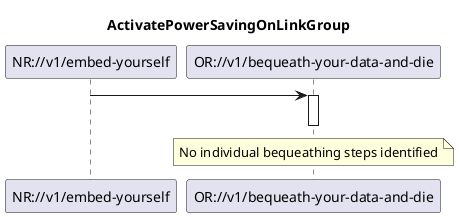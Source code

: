 @startuml 301_AktivatePsOnLG
skinparam responseMessageBelowArrow true

title
ActivatePowerSavingOnLinkGroup
end title

participant "NR://v1/embed-yourself" as NewRelease
participant "OR://v1/bequeath-your-data-and-die" as OldRelease

NewRelease -> OldRelease
activate OldRelease

note over OldRelease
No individual bequeathing steps identified
end note

deactivate OldRelease

@enduml